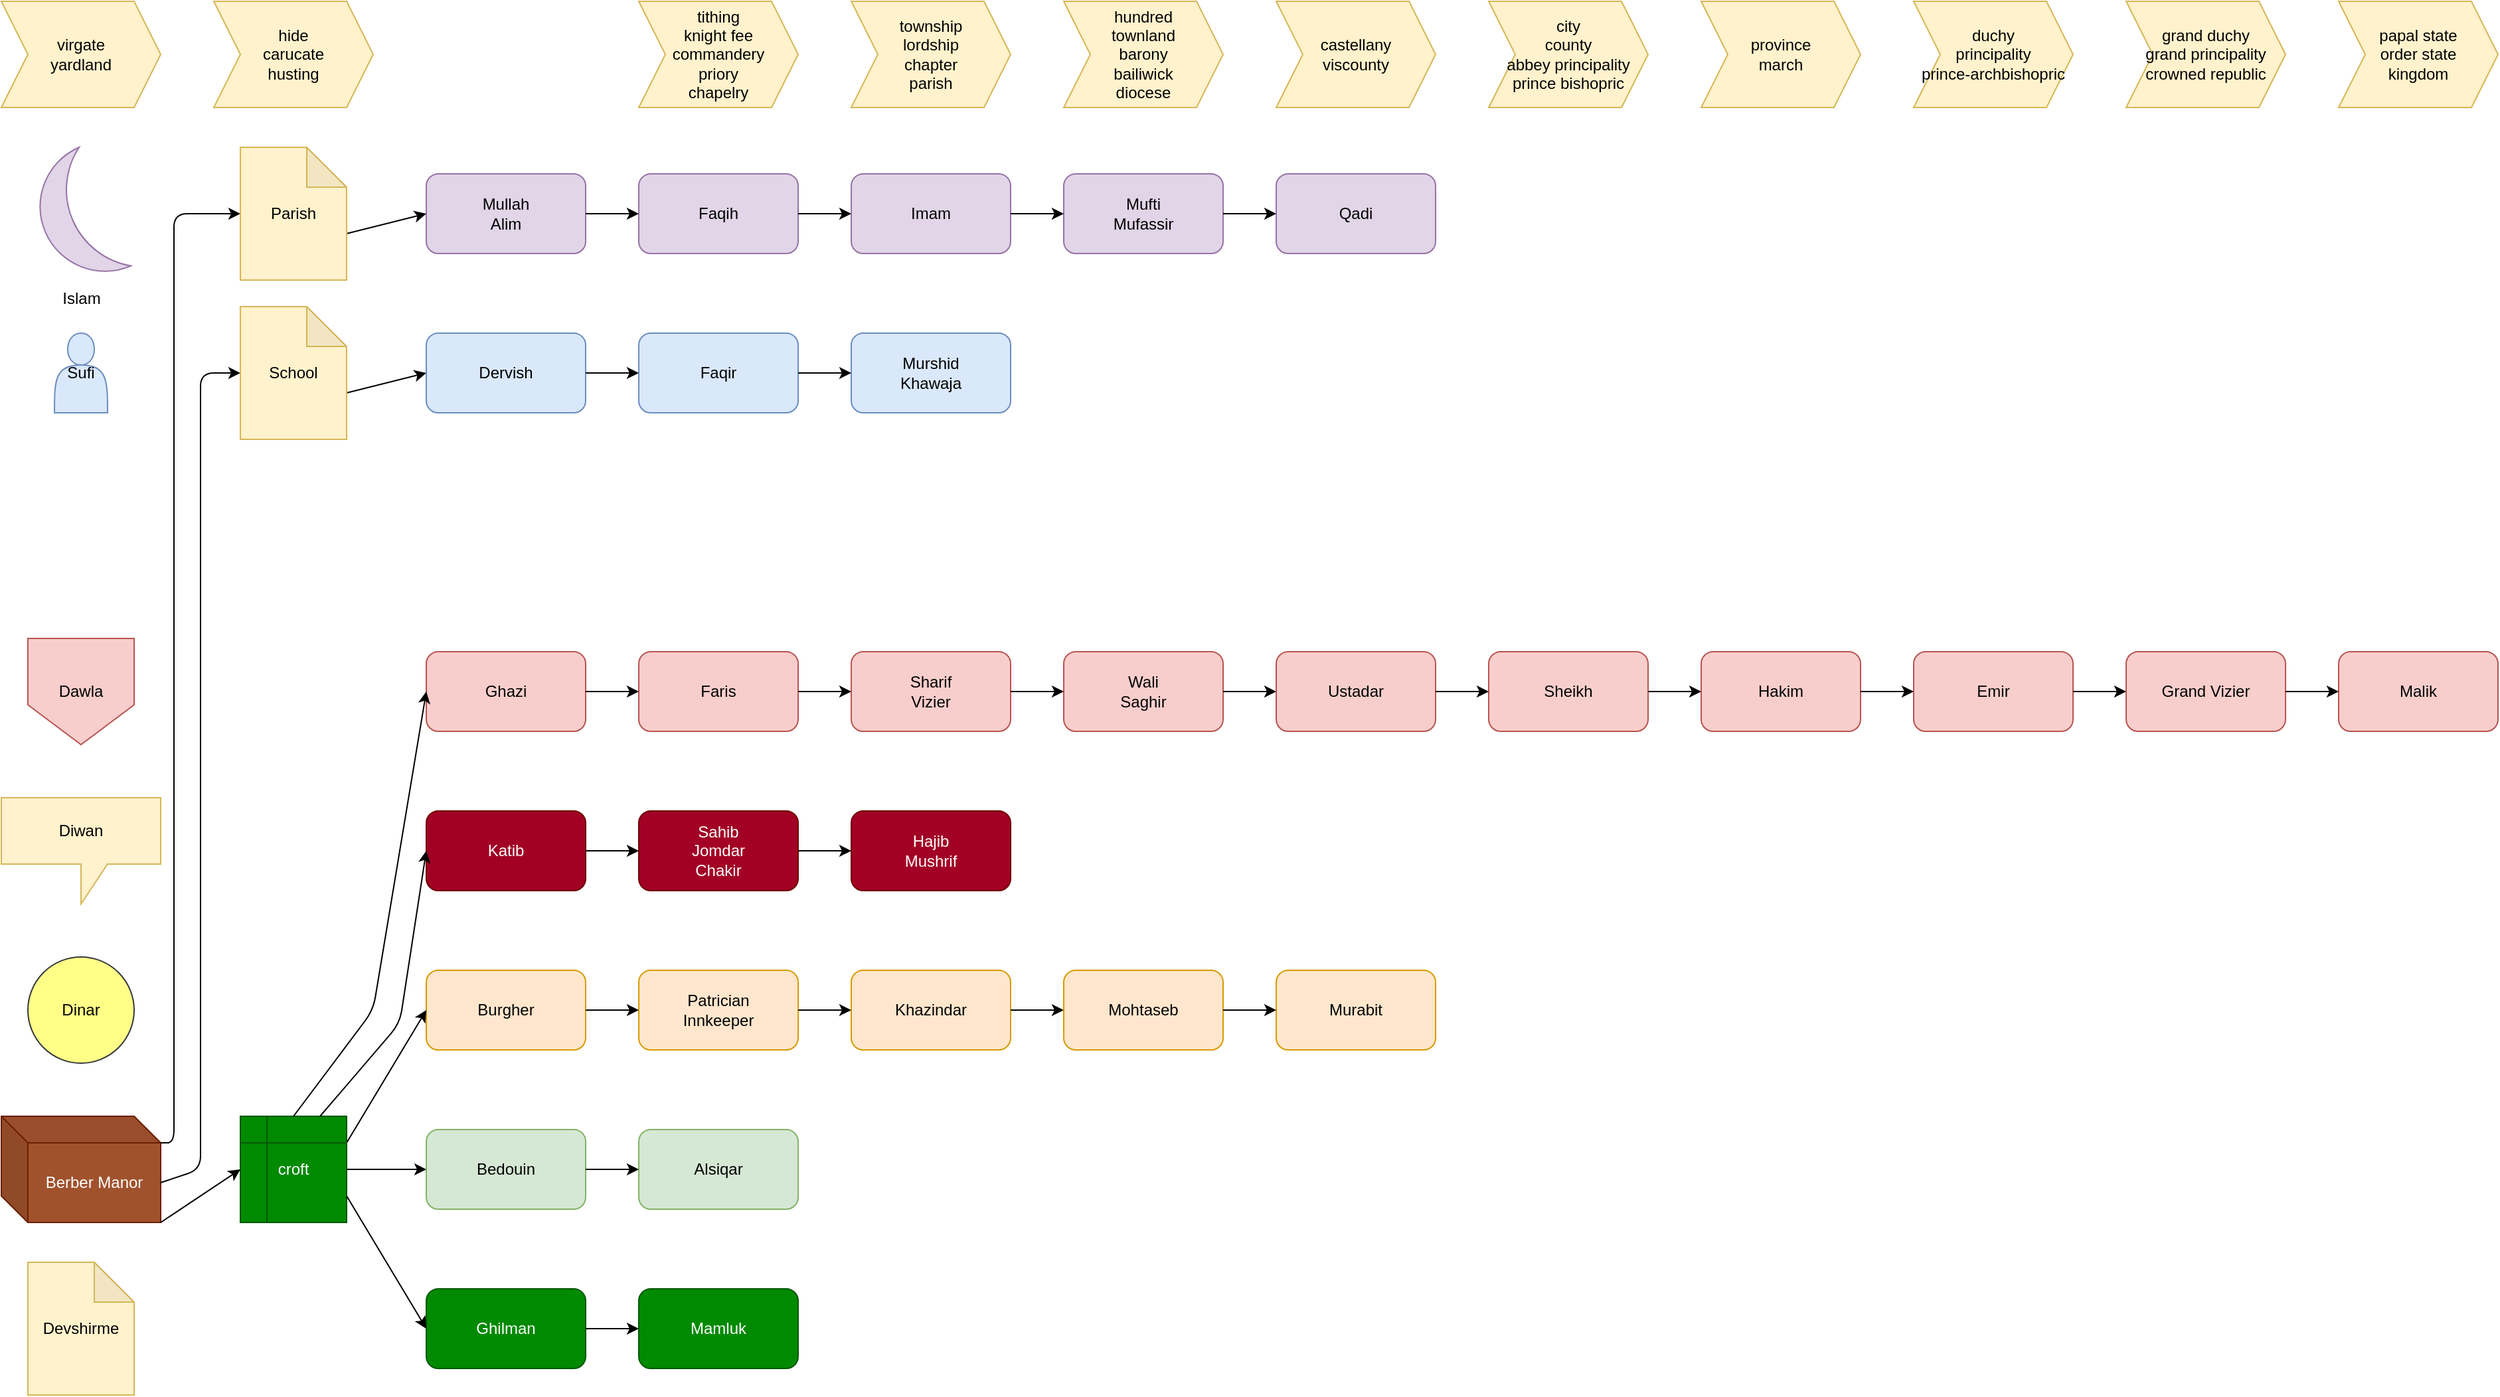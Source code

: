 <mxfile version="12.4.2" type="device" pages="1"><diagram id="fqwpL6NrUDYgaM_oACts" name="Pagina-1"><mxGraphModel dx="2249" dy="846" grid="1" gridSize="10" guides="1" tooltips="1" connect="1" arrows="1" fold="1" page="1" pageScale="1" pageWidth="827" pageHeight="1169" math="0" shadow="0"><root><mxCell id="oCK8tUkI4gXZ0sV6fzL8-0"/><mxCell id="oCK8tUkI4gXZ0sV6fzL8-1" parent="oCK8tUkI4gXZ0sV6fzL8-0"/><mxCell id="83fGAn5iUg1lBwkZTP7g-1" value="&lt;div&gt;hide&lt;/div&gt;&lt;div&gt;carucate&lt;/div&gt;&lt;div&gt;husting&lt;br&gt;&lt;/div&gt;" style="shape=step;perimeter=stepPerimeter;whiteSpace=wrap;html=1;fixedSize=1;fillColor=#fff2cc;strokeColor=#d6b656;" parent="oCK8tUkI4gXZ0sV6fzL8-1" vertex="1"><mxGeometry x="40" y="160" width="120" height="80" as="geometry"/></mxCell><mxCell id="83fGAn5iUg1lBwkZTP7g-2" value="&lt;div&gt;tithing&lt;/div&gt;&lt;div&gt;knight fee&lt;/div&gt;&lt;div&gt;commandery&lt;/div&gt;&lt;div&gt;priory&lt;/div&gt;&lt;div&gt;chapelry&lt;br&gt;&lt;/div&gt;" style="shape=step;perimeter=stepPerimeter;whiteSpace=wrap;html=1;fixedSize=1;fillColor=#fff2cc;strokeColor=#d6b656;" parent="oCK8tUkI4gXZ0sV6fzL8-1" vertex="1"><mxGeometry x="360" y="160" width="120" height="80" as="geometry"/></mxCell><mxCell id="83fGAn5iUg1lBwkZTP7g-3" value="&lt;div&gt;township&lt;/div&gt;&lt;div&gt;lordship&lt;/div&gt;&lt;div&gt;chapter&lt;/div&gt;&lt;div&gt;parish&lt;br&gt;&lt;/div&gt;" style="shape=step;perimeter=stepPerimeter;whiteSpace=wrap;html=1;fixedSize=1;fillColor=#fff2cc;strokeColor=#d6b656;" parent="oCK8tUkI4gXZ0sV6fzL8-1" vertex="1"><mxGeometry x="520" y="160" width="120" height="80" as="geometry"/></mxCell><mxCell id="83fGAn5iUg1lBwkZTP7g-4" value="&lt;div&gt;hundred&lt;/div&gt;&lt;div&gt;townland&lt;/div&gt;&lt;div&gt;barony&lt;/div&gt;&lt;div&gt;bailiwick&lt;/div&gt;&lt;div&gt;diocese&lt;/div&gt;" style="shape=step;perimeter=stepPerimeter;whiteSpace=wrap;html=1;fixedSize=1;fillColor=#fff2cc;strokeColor=#d6b656;" parent="oCK8tUkI4gXZ0sV6fzL8-1" vertex="1"><mxGeometry x="680" y="160" width="120" height="80" as="geometry"/></mxCell><mxCell id="83fGAn5iUg1lBwkZTP7g-5" value="&lt;div&gt;castellany&lt;/div&gt;&lt;div&gt;viscounty&lt;br&gt;&lt;/div&gt;" style="shape=step;perimeter=stepPerimeter;whiteSpace=wrap;html=1;fixedSize=1;fillColor=#fff2cc;strokeColor=#d6b656;" parent="oCK8tUkI4gXZ0sV6fzL8-1" vertex="1"><mxGeometry x="840" y="160" width="120" height="80" as="geometry"/></mxCell><mxCell id="83fGAn5iUg1lBwkZTP7g-6" value="&lt;div&gt;city&lt;/div&gt;&lt;div&gt;county&lt;/div&gt;&lt;div&gt;abbey principality&lt;/div&gt;&lt;div&gt;prince bishopric&lt;br&gt;&lt;/div&gt;" style="shape=step;perimeter=stepPerimeter;whiteSpace=wrap;html=1;fixedSize=1;fillColor=#fff2cc;strokeColor=#d6b656;" parent="oCK8tUkI4gXZ0sV6fzL8-1" vertex="1"><mxGeometry x="1000" y="160" width="120" height="80" as="geometry"/></mxCell><mxCell id="83fGAn5iUg1lBwkZTP7g-7" value="&lt;div&gt;province&lt;/div&gt;&lt;div&gt;march&lt;br&gt;&lt;/div&gt;" style="shape=step;perimeter=stepPerimeter;whiteSpace=wrap;html=1;fixedSize=1;fillColor=#fff2cc;strokeColor=#d6b656;" parent="oCK8tUkI4gXZ0sV6fzL8-1" vertex="1"><mxGeometry x="1160" y="160" width="120" height="80" as="geometry"/></mxCell><mxCell id="83fGAn5iUg1lBwkZTP7g-8" value="&lt;div&gt;duchy&lt;/div&gt;&lt;div&gt;principality&lt;/div&gt;&lt;div&gt;prince-archbishopric&lt;br&gt;&lt;/div&gt;" style="shape=step;perimeter=stepPerimeter;whiteSpace=wrap;html=1;fixedSize=1;fillColor=#fff2cc;strokeColor=#d6b656;" parent="oCK8tUkI4gXZ0sV6fzL8-1" vertex="1"><mxGeometry x="1320" y="160" width="120" height="80" as="geometry"/></mxCell><mxCell id="83fGAn5iUg1lBwkZTP7g-9" value="&lt;div&gt;grand duchy&lt;/div&gt;&lt;div&gt;grand principality&lt;/div&gt;&lt;div&gt;crowned republic&lt;br&gt;&lt;/div&gt;" style="shape=step;perimeter=stepPerimeter;whiteSpace=wrap;html=1;fixedSize=1;fillColor=#fff2cc;strokeColor=#d6b656;" parent="oCK8tUkI4gXZ0sV6fzL8-1" vertex="1"><mxGeometry x="1480" y="160" width="120" height="80" as="geometry"/></mxCell><mxCell id="83fGAn5iUg1lBwkZTP7g-10" value="&lt;div&gt;papal state&lt;/div&gt;&lt;div&gt;order state&lt;/div&gt;&lt;div&gt;kingdom&lt;br&gt;&lt;/div&gt;" style="shape=step;perimeter=stepPerimeter;whiteSpace=wrap;html=1;fixedSize=1;fillColor=#fff2cc;strokeColor=#d6b656;" parent="oCK8tUkI4gXZ0sV6fzL8-1" vertex="1"><mxGeometry x="1640" y="160" width="120" height="80" as="geometry"/></mxCell><mxCell id="83fGAn5iUg1lBwkZTP7g-11" value="&lt;div&gt;virgate&lt;/div&gt;&lt;div&gt;yardland&lt;/div&gt;" style="shape=step;perimeter=stepPerimeter;whiteSpace=wrap;html=1;fixedSize=1;fillColor=#fff2cc;strokeColor=#d6b656;" parent="oCK8tUkI4gXZ0sV6fzL8-1" vertex="1"><mxGeometry x="-120" y="160" width="120" height="80" as="geometry"/></mxCell><mxCell id="gKCgqKaBYZqM5Lune7bw-1" value="Mullah&lt;br&gt;Alim" style="rounded=1;whiteSpace=wrap;html=1;fillColor=#e1d5e7;strokeColor=#9673a6;" parent="oCK8tUkI4gXZ0sV6fzL8-1" vertex="1"><mxGeometry x="200" y="290" width="120" height="60" as="geometry"/></mxCell><mxCell id="gKCgqKaBYZqM5Lune7bw-2" value="Faqih" style="rounded=1;whiteSpace=wrap;html=1;fillColor=#e1d5e7;strokeColor=#9673a6;" parent="oCK8tUkI4gXZ0sV6fzL8-1" vertex="1"><mxGeometry x="360" y="290" width="120" height="60" as="geometry"/></mxCell><mxCell id="gKCgqKaBYZqM5Lune7bw-4" value="" style="endArrow=classic;html=1;entryX=0;entryY=0.5;entryDx=0;entryDy=0;exitX=1;exitY=0.5;exitDx=0;exitDy=0;" parent="oCK8tUkI4gXZ0sV6fzL8-1" source="gKCgqKaBYZqM5Lune7bw-1" target="gKCgqKaBYZqM5Lune7bw-2" edge="1"><mxGeometry width="50" height="50" relative="1" as="geometry"><mxPoint x="320" y="400" as="sourcePoint"/><mxPoint x="360" y="400" as="targetPoint"/></mxGeometry></mxCell><mxCell id="gKCgqKaBYZqM5Lune7bw-5" value="Imam" style="rounded=1;whiteSpace=wrap;html=1;fillColor=#e1d5e7;strokeColor=#9673a6;" parent="oCK8tUkI4gXZ0sV6fzL8-1" vertex="1"><mxGeometry x="520" y="290" width="120" height="60" as="geometry"/></mxCell><mxCell id="gKCgqKaBYZqM5Lune7bw-6" value="Mufti&lt;br&gt;Mufassir" style="rounded=1;whiteSpace=wrap;html=1;fillColor=#e1d5e7;strokeColor=#9673a6;" parent="oCK8tUkI4gXZ0sV6fzL8-1" vertex="1"><mxGeometry x="680" y="290" width="120" height="60" as="geometry"/></mxCell><mxCell id="Omfk2hp4mNCDe5MxwnNr-1" value="Qadi" style="rounded=1;whiteSpace=wrap;html=1;fillColor=#e1d5e7;strokeColor=#9673a6;" parent="oCK8tUkI4gXZ0sV6fzL8-1" vertex="1"><mxGeometry x="840" y="290" width="120" height="60" as="geometry"/></mxCell><mxCell id="SqtimmO35dM7RX1YcPdz-0" value="Dervish" style="rounded=1;whiteSpace=wrap;html=1;fillColor=#dae8fc;strokeColor=#6c8ebf;" parent="oCK8tUkI4gXZ0sV6fzL8-1" vertex="1"><mxGeometry x="200" y="410" width="120" height="60" as="geometry"/></mxCell><mxCell id="SqtimmO35dM7RX1YcPdz-1" value="Faqir" style="rounded=1;whiteSpace=wrap;html=1;fillColor=#dae8fc;strokeColor=#6c8ebf;" parent="oCK8tUkI4gXZ0sV6fzL8-1" vertex="1"><mxGeometry x="360" y="410" width="120" height="60" as="geometry"/></mxCell><mxCell id="SqtimmO35dM7RX1YcPdz-2" value="Murshid&lt;br&gt;Khawaja" style="rounded=1;whiteSpace=wrap;html=1;fillColor=#dae8fc;strokeColor=#6c8ebf;" parent="oCK8tUkI4gXZ0sV6fzL8-1" vertex="1"><mxGeometry x="520" y="410" width="120" height="60" as="geometry"/></mxCell><mxCell id="5Yn5yn_RGyYrmo0M43x6-2" value="" style="endArrow=classic;html=1;entryX=0;entryY=0.5;entryDx=0;entryDy=0;exitX=1;exitY=0.5;exitDx=0;exitDy=0;" parent="oCK8tUkI4gXZ0sV6fzL8-1" source="gKCgqKaBYZqM5Lune7bw-6" target="Omfk2hp4mNCDe5MxwnNr-1" edge="1"><mxGeometry width="50" height="50" relative="1" as="geometry"><mxPoint x="880" y="280" as="sourcePoint"/><mxPoint x="1080" y="280" as="targetPoint"/></mxGeometry></mxCell><mxCell id="5Yn5yn_RGyYrmo0M43x6-3" value="" style="endArrow=classic;html=1;entryX=0;entryY=0.5;entryDx=0;entryDy=0;exitX=1;exitY=0.5;exitDx=0;exitDy=0;" parent="oCK8tUkI4gXZ0sV6fzL8-1" source="gKCgqKaBYZqM5Lune7bw-2" target="gKCgqKaBYZqM5Lune7bw-5" edge="1"><mxGeometry width="50" height="50" relative="1" as="geometry"><mxPoint x="460" y="270" as="sourcePoint"/><mxPoint x="500" y="270" as="targetPoint"/></mxGeometry></mxCell><mxCell id="5Yn5yn_RGyYrmo0M43x6-4" value="" style="endArrow=classic;html=1;entryX=0;entryY=0.5;entryDx=0;entryDy=0;exitX=1;exitY=0.5;exitDx=0;exitDy=0;" parent="oCK8tUkI4gXZ0sV6fzL8-1" source="gKCgqKaBYZqM5Lune7bw-5" target="gKCgqKaBYZqM5Lune7bw-6" edge="1"><mxGeometry width="50" height="50" relative="1" as="geometry"><mxPoint x="550" y="260" as="sourcePoint"/><mxPoint x="590" y="260" as="targetPoint"/></mxGeometry></mxCell><mxCell id="PNxsPU-OR9Gu_t92Zqk6-0" value="" style="endArrow=classic;html=1;entryX=0;entryY=0.5;entryDx=0;entryDy=0;exitX=1;exitY=0.5;exitDx=0;exitDy=0;" parent="oCK8tUkI4gXZ0sV6fzL8-1" source="SqtimmO35dM7RX1YcPdz-0" target="SqtimmO35dM7RX1YcPdz-1" edge="1"><mxGeometry width="50" height="50" relative="1" as="geometry"><mxPoint x="480" y="370" as="sourcePoint"/><mxPoint x="520" y="370" as="targetPoint"/></mxGeometry></mxCell><mxCell id="PNxsPU-OR9Gu_t92Zqk6-1" value="" style="endArrow=classic;html=1;entryX=0;entryY=0.5;entryDx=0;entryDy=0;exitX=1;exitY=0.5;exitDx=0;exitDy=0;" parent="oCK8tUkI4gXZ0sV6fzL8-1" source="SqtimmO35dM7RX1YcPdz-1" target="SqtimmO35dM7RX1YcPdz-2" edge="1"><mxGeometry width="50" height="50" relative="1" as="geometry"><mxPoint x="500" y="370" as="sourcePoint"/><mxPoint x="540" y="370" as="targetPoint"/></mxGeometry></mxCell><mxCell id="Vj21JQoXXC0ZQVAAlDIr-0" value="Dawla" style="shape=offPageConnector;whiteSpace=wrap;html=1;fillColor=#f8cecc;strokeColor=#b85450;" parent="oCK8tUkI4gXZ0sV6fzL8-1" vertex="1"><mxGeometry x="-100" y="640" width="80" height="80" as="geometry"/></mxCell><mxCell id="2w35DNSEj0eIfV8UBgP6-0" value="Ghazi" style="rounded=1;whiteSpace=wrap;html=1;fillColor=#f8cecc;strokeColor=#b85450;" parent="oCK8tUkI4gXZ0sV6fzL8-1" vertex="1"><mxGeometry x="200" y="650" width="120" height="60" as="geometry"/></mxCell><mxCell id="2Aa79_PvcjOr2t7PqL3r-0" value="Faris" style="rounded=1;whiteSpace=wrap;html=1;fillColor=#f8cecc;strokeColor=#b85450;" parent="oCK8tUkI4gXZ0sV6fzL8-1" vertex="1"><mxGeometry x="360" y="650" width="120" height="60" as="geometry"/></mxCell><mxCell id="LwAP112f449tLHpx3aPl-0" value="Sharif&lt;br&gt;Vizier" style="rounded=1;whiteSpace=wrap;html=1;fillColor=#f8cecc;strokeColor=#b85450;" parent="oCK8tUkI4gXZ0sV6fzL8-1" vertex="1"><mxGeometry x="520" y="650" width="120" height="60" as="geometry"/></mxCell><mxCell id="PcAlQNiPRO1VjJI9oHBz-0" value="Wali&lt;br&gt;Saghir" style="rounded=1;whiteSpace=wrap;html=1;fillColor=#f8cecc;strokeColor=#b85450;" parent="oCK8tUkI4gXZ0sV6fzL8-1" vertex="1"><mxGeometry x="680" y="650" width="120" height="60" as="geometry"/></mxCell><mxCell id="oSH6JOHfdkm9T1XpB9lV-0" value="Ustadar" style="rounded=1;whiteSpace=wrap;html=1;fillColor=#f8cecc;strokeColor=#b85450;" parent="oCK8tUkI4gXZ0sV6fzL8-1" vertex="1"><mxGeometry x="840" y="650" width="120" height="60" as="geometry"/></mxCell><mxCell id="yfQY9L-E9nPQF1rfQLSz-0" value="Sheikh" style="rounded=1;whiteSpace=wrap;html=1;fillColor=#f8cecc;strokeColor=#b85450;" parent="oCK8tUkI4gXZ0sV6fzL8-1" vertex="1"><mxGeometry x="1000" y="650" width="120" height="60" as="geometry"/></mxCell><mxCell id="dvQabn82KWzEI1NCNGsV-0" value="Hakim" style="rounded=1;whiteSpace=wrap;html=1;fillColor=#f8cecc;strokeColor=#b85450;" parent="oCK8tUkI4gXZ0sV6fzL8-1" vertex="1"><mxGeometry x="1160" y="650" width="120" height="60" as="geometry"/></mxCell><mxCell id="08Y9eFM6RSt16kq9Ph3S-0" value="&lt;div&gt;Emir&lt;/div&gt;" style="rounded=1;whiteSpace=wrap;html=1;fillColor=#f8cecc;strokeColor=#b85450;" parent="oCK8tUkI4gXZ0sV6fzL8-1" vertex="1"><mxGeometry x="1320" y="650" width="120" height="60" as="geometry"/></mxCell><mxCell id="t0ER8UB19njq66rI70_L-0" value="&lt;div&gt;Grand Vizier&lt;/div&gt;" style="rounded=1;whiteSpace=wrap;html=1;fillColor=#f8cecc;strokeColor=#b85450;" parent="oCK8tUkI4gXZ0sV6fzL8-1" vertex="1"><mxGeometry x="1480" y="650" width="120" height="60" as="geometry"/></mxCell><mxCell id="MgmVeEAZFgEU_n-fjbBa-0" value="Malik" style="rounded=1;whiteSpace=wrap;html=1;fillColor=#f8cecc;strokeColor=#b85450;" parent="oCK8tUkI4gXZ0sV6fzL8-1" vertex="1"><mxGeometry x="1640" y="650" width="120" height="60" as="geometry"/></mxCell><mxCell id="MgmVeEAZFgEU_n-fjbBa-1" value="" style="endArrow=classic;html=1;entryX=0;entryY=0.5;entryDx=0;entryDy=0;exitX=1;exitY=0.5;exitDx=0;exitDy=0;" parent="oCK8tUkI4gXZ0sV6fzL8-1" source="t0ER8UB19njq66rI70_L-0" target="MgmVeEAZFgEU_n-fjbBa-0" edge="1"><mxGeometry width="50" height="50" relative="1" as="geometry"><mxPoint x="1780" y="460" as="sourcePoint"/><mxPoint x="1820" y="460" as="targetPoint"/></mxGeometry></mxCell><mxCell id="MgmVeEAZFgEU_n-fjbBa-2" value="" style="endArrow=classic;html=1;entryX=0;entryY=0.5;entryDx=0;entryDy=0;exitX=1;exitY=0.5;exitDx=0;exitDy=0;" parent="oCK8tUkI4gXZ0sV6fzL8-1" source="08Y9eFM6RSt16kq9Ph3S-0" target="t0ER8UB19njq66rI70_L-0" edge="1"><mxGeometry width="50" height="50" relative="1" as="geometry"><mxPoint x="1680" y="500" as="sourcePoint"/><mxPoint x="1720" y="500" as="targetPoint"/></mxGeometry></mxCell><mxCell id="MgmVeEAZFgEU_n-fjbBa-3" value="" style="endArrow=classic;html=1;entryX=0;entryY=0.5;entryDx=0;entryDy=0;exitX=1;exitY=0.5;exitDx=0;exitDy=0;" parent="oCK8tUkI4gXZ0sV6fzL8-1" source="dvQabn82KWzEI1NCNGsV-0" target="08Y9eFM6RSt16kq9Ph3S-0" edge="1"><mxGeometry width="50" height="50" relative="1" as="geometry"><mxPoint x="1260" y="460" as="sourcePoint"/><mxPoint x="1300" y="460" as="targetPoint"/></mxGeometry></mxCell><mxCell id="MgmVeEAZFgEU_n-fjbBa-4" value="" style="endArrow=classic;html=1;entryX=0;entryY=0.5;entryDx=0;entryDy=0;exitX=1;exitY=0.5;exitDx=0;exitDy=0;" parent="oCK8tUkI4gXZ0sV6fzL8-1" source="yfQY9L-E9nPQF1rfQLSz-0" target="dvQabn82KWzEI1NCNGsV-0" edge="1"><mxGeometry width="50" height="50" relative="1" as="geometry"><mxPoint x="1210" y="590" as="sourcePoint"/><mxPoint x="1250" y="590" as="targetPoint"/></mxGeometry></mxCell><mxCell id="MgmVeEAZFgEU_n-fjbBa-5" value="" style="endArrow=classic;html=1;entryX=0;entryY=0.5;entryDx=0;entryDy=0;exitX=1;exitY=0.5;exitDx=0;exitDy=0;" parent="oCK8tUkI4gXZ0sV6fzL8-1" source="oSH6JOHfdkm9T1XpB9lV-0" target="yfQY9L-E9nPQF1rfQLSz-0" edge="1"><mxGeometry width="50" height="50" relative="1" as="geometry"><mxPoint x="770" y="600" as="sourcePoint"/><mxPoint x="810" y="600" as="targetPoint"/></mxGeometry></mxCell><mxCell id="MgmVeEAZFgEU_n-fjbBa-6" value="" style="endArrow=classic;html=1;entryX=0;entryY=0.5;entryDx=0;entryDy=0;exitX=1;exitY=0.5;exitDx=0;exitDy=0;" parent="oCK8tUkI4gXZ0sV6fzL8-1" source="PcAlQNiPRO1VjJI9oHBz-0" target="oSH6JOHfdkm9T1XpB9lV-0" edge="1"><mxGeometry width="50" height="50" relative="1" as="geometry"><mxPoint x="720" y="590" as="sourcePoint"/><mxPoint x="760" y="590" as="targetPoint"/></mxGeometry></mxCell><mxCell id="MgmVeEAZFgEU_n-fjbBa-7" value="" style="endArrow=classic;html=1;entryX=0;entryY=0.5;entryDx=0;entryDy=0;exitX=1;exitY=0.5;exitDx=0;exitDy=0;" parent="oCK8tUkI4gXZ0sV6fzL8-1" source="LwAP112f449tLHpx3aPl-0" target="PcAlQNiPRO1VjJI9oHBz-0" edge="1"><mxGeometry width="50" height="50" relative="1" as="geometry"><mxPoint x="700" y="590" as="sourcePoint"/><mxPoint x="740" y="590" as="targetPoint"/></mxGeometry></mxCell><mxCell id="MgmVeEAZFgEU_n-fjbBa-8" value="" style="endArrow=classic;html=1;entryX=0;entryY=0.5;entryDx=0;entryDy=0;exitX=1;exitY=0.5;exitDx=0;exitDy=0;" parent="oCK8tUkI4gXZ0sV6fzL8-1" source="2Aa79_PvcjOr2t7PqL3r-0" target="LwAP112f449tLHpx3aPl-0" edge="1"><mxGeometry width="50" height="50" relative="1" as="geometry"><mxPoint x="700" y="590" as="sourcePoint"/><mxPoint x="740" y="590" as="targetPoint"/></mxGeometry></mxCell><mxCell id="MgmVeEAZFgEU_n-fjbBa-9" value="" style="endArrow=classic;html=1;entryX=0;entryY=0.5;entryDx=0;entryDy=0;exitX=1;exitY=0.5;exitDx=0;exitDy=0;" parent="oCK8tUkI4gXZ0sV6fzL8-1" source="2w35DNSEj0eIfV8UBgP6-0" target="2Aa79_PvcjOr2t7PqL3r-0" edge="1"><mxGeometry width="50" height="50" relative="1" as="geometry"><mxPoint x="370" y="620" as="sourcePoint"/><mxPoint x="410" y="620" as="targetPoint"/></mxGeometry></mxCell><mxCell id="z2Wq4WRmOXY1jUi4pLSN-0" value="&lt;div&gt;Katib&lt;/div&gt;" style="rounded=1;whiteSpace=wrap;html=1;fillColor=#a20025;strokeColor=#6F0000;fontColor=#ffffff;" parent="oCK8tUkI4gXZ0sV6fzL8-1" vertex="1"><mxGeometry x="200" y="770" width="120" height="60" as="geometry"/></mxCell><mxCell id="pjw3sNTV9NjiQqiQlvoV-0" value="&lt;div&gt;Sahib&lt;/div&gt;&lt;div&gt;Jomdar&lt;/div&gt;&lt;div&gt;Chakir&lt;/div&gt;" style="rounded=1;whiteSpace=wrap;html=1;fillColor=#a20025;strokeColor=#6F0000;fontColor=#ffffff;" parent="oCK8tUkI4gXZ0sV6fzL8-1" vertex="1"><mxGeometry x="360" y="770" width="120" height="60" as="geometry"/></mxCell><mxCell id="2Igj7mUXKYqTI0HOGa1y-0" value="&lt;div&gt;Hajib&lt;/div&gt;&lt;div&gt;Mushrif&lt;/div&gt;" style="rounded=1;whiteSpace=wrap;html=1;fillColor=#a20025;strokeColor=#6F0000;fontColor=#ffffff;" parent="oCK8tUkI4gXZ0sV6fzL8-1" vertex="1"><mxGeometry x="520" y="770" width="120" height="60" as="geometry"/></mxCell><mxCell id="gh5mvnGOIFd5tuoDdjmZ-2" value="" style="endArrow=classic;html=1;entryX=0;entryY=0.5;entryDx=0;entryDy=0;exitX=1;exitY=0.5;exitDx=0;exitDy=0;" parent="oCK8tUkI4gXZ0sV6fzL8-1" source="pjw3sNTV9NjiQqiQlvoV-0" target="2Igj7mUXKYqTI0HOGa1y-0" edge="1"><mxGeometry width="50" height="50" relative="1" as="geometry"><mxPoint x="370" y="880" as="sourcePoint"/><mxPoint x="410" y="880" as="targetPoint"/></mxGeometry></mxCell><mxCell id="gh5mvnGOIFd5tuoDdjmZ-3" value="" style="endArrow=classic;html=1;entryX=0;entryY=0.5;entryDx=0;entryDy=0;exitX=1;exitY=0.5;exitDx=0;exitDy=0;" parent="oCK8tUkI4gXZ0sV6fzL8-1" source="z2Wq4WRmOXY1jUi4pLSN-0" target="pjw3sNTV9NjiQqiQlvoV-0" edge="1"><mxGeometry width="50" height="50" relative="1" as="geometry"><mxPoint x="300" y="900" as="sourcePoint"/><mxPoint x="340" y="900" as="targetPoint"/></mxGeometry></mxCell><mxCell id="0Vyex8PMv7TbCB19O0zr-0" value="Patrician&lt;br&gt;Innkeeper" style="rounded=1;whiteSpace=wrap;html=1;fillColor=#ffe6cc;strokeColor=#d79b00;" parent="oCK8tUkI4gXZ0sV6fzL8-1" vertex="1"><mxGeometry x="360" y="890" width="120" height="60" as="geometry"/></mxCell><mxCell id="JCthD6ASfeWcV_RAOXGS-0" value="Khazindar" style="rounded=1;whiteSpace=wrap;html=1;fillColor=#ffe6cc;strokeColor=#d79b00;" parent="oCK8tUkI4gXZ0sV6fzL8-1" vertex="1"><mxGeometry x="520" y="890" width="120" height="60" as="geometry"/></mxCell><mxCell id="gFEUu0lqK5ypKOopShAJ-0" value="Burgher" style="rounded=1;whiteSpace=wrap;html=1;fillColor=#ffe6cc;strokeColor=#d79b00;" parent="oCK8tUkI4gXZ0sV6fzL8-1" vertex="1"><mxGeometry x="200" y="890" width="120" height="60" as="geometry"/></mxCell><mxCell id="4N-jBm9g0fEGUhkpJody-3" value="" style="endArrow=classic;html=1;entryX=0;entryY=0.5;entryDx=0;entryDy=0;exitX=1;exitY=0.5;exitDx=0;exitDy=0;" parent="oCK8tUkI4gXZ0sV6fzL8-1" source="JCthD6ASfeWcV_RAOXGS-0" target="qV_M1l2GW40SyxKe6b2E-0" edge="1"><mxGeometry width="50" height="50" relative="1" as="geometry"><mxPoint x="800" y="920" as="sourcePoint"/><mxPoint x="1320" y="920" as="targetPoint"/></mxGeometry></mxCell><mxCell id="MWsJoeHcx7f51ZUEuAL_-0" value="" style="endArrow=classic;html=1;entryX=0;entryY=0.5;entryDx=0;entryDy=0;exitX=1;exitY=0.5;exitDx=0;exitDy=0;" parent="oCK8tUkI4gXZ0sV6fzL8-1" source="0Vyex8PMv7TbCB19O0zr-0" target="JCthD6ASfeWcV_RAOXGS-0" edge="1"><mxGeometry width="50" height="50" relative="1" as="geometry"><mxPoint x="110" y="870" as="sourcePoint"/><mxPoint x="150" y="870" as="targetPoint"/></mxGeometry></mxCell><mxCell id="MWsJoeHcx7f51ZUEuAL_-1" value="" style="endArrow=classic;html=1;entryX=0;entryY=0.5;entryDx=0;entryDy=0;exitX=1;exitY=0.5;exitDx=0;exitDy=0;" parent="oCK8tUkI4gXZ0sV6fzL8-1" source="gFEUu0lqK5ypKOopShAJ-0" target="0Vyex8PMv7TbCB19O0zr-0" edge="1"><mxGeometry width="50" height="50" relative="1" as="geometry"><mxPoint x="70" y="850" as="sourcePoint"/><mxPoint x="110" y="850" as="targetPoint"/></mxGeometry></mxCell><mxCell id="F2HPrOt9V80UaVafM3Fn-0" value="Bedouin" style="rounded=1;whiteSpace=wrap;html=1;fillColor=#d5e8d4;strokeColor=#82b366;" parent="oCK8tUkI4gXZ0sV6fzL8-1" vertex="1"><mxGeometry x="200" y="1010" width="120" height="60" as="geometry"/></mxCell><mxCell id="HfyW_LQKj4yQppmq491T-0" value="&lt;div&gt;Alsiqar&lt;/div&gt;" style="rounded=1;whiteSpace=wrap;html=1;fillColor=#d5e8d4;strokeColor=#82b366;" parent="oCK8tUkI4gXZ0sV6fzL8-1" vertex="1"><mxGeometry x="360" y="1010" width="120" height="60" as="geometry"/></mxCell><mxCell id="8b84hfvDX3lVodEZiDAX-4" value="" style="endArrow=classic;html=1;entryX=0;entryY=0.5;entryDx=0;entryDy=0;exitX=1;exitY=0.5;exitDx=0;exitDy=0;" parent="oCK8tUkI4gXZ0sV6fzL8-1" source="F2HPrOt9V80UaVafM3Fn-0" target="HfyW_LQKj4yQppmq491T-0" edge="1"><mxGeometry width="50" height="50" relative="1" as="geometry"><mxPoint x="340" y="1140" as="sourcePoint"/><mxPoint x="380" y="1140" as="targetPoint"/></mxGeometry></mxCell><mxCell id="dEji5D6GqIUN30gGP0cM-0" value="Dinar" style="ellipse;whiteSpace=wrap;html=1;aspect=fixed;fillColor=#ffff88;strokeColor=#36393d;" parent="oCK8tUkI4gXZ0sV6fzL8-1" vertex="1"><mxGeometry x="-100" y="880" width="80" height="80" as="geometry"/></mxCell><mxCell id="9JwFpcBor_ViyKoCyKX9-0" value="Sufi" style="shape=actor;whiteSpace=wrap;html=1;fillColor=#dae8fc;strokeColor=#6c8ebf;" parent="oCK8tUkI4gXZ0sV6fzL8-1" vertex="1"><mxGeometry x="-80" y="410" width="40" height="60" as="geometry"/></mxCell><mxCell id="6jApkif6oSSFDTe_UDc7-0" value="Berber Manor" style="shape=cube;whiteSpace=wrap;html=1;boundedLbl=1;backgroundOutline=1;darkOpacity=0.05;darkOpacity2=0.1;fillColor=#a0522d;strokeColor=#6D1F00;fontColor=#ffffff;" parent="oCK8tUkI4gXZ0sV6fzL8-1" vertex="1"><mxGeometry x="-120" y="1000" width="120" height="80" as="geometry"/></mxCell><mxCell id="bS0sR2kwZ3CgfFbuPTSE-0" value="Devshirme" style="shape=note;whiteSpace=wrap;html=1;backgroundOutline=1;darkOpacity=0.05;fillColor=#fff2cc;strokeColor=#d6b656;" parent="oCK8tUkI4gXZ0sV6fzL8-1" vertex="1"><mxGeometry x="-100" y="1110" width="80" height="100" as="geometry"/></mxCell><mxCell id="cX49zFSBdbblm7YNsId7-1" value="" style="endArrow=classic;html=1;entryX=0;entryY=0.5;entryDx=0;entryDy=0;exitX=1;exitY=0.25;exitDx=0;exitDy=0;" parent="oCK8tUkI4gXZ0sV6fzL8-1" source="ndCWDj3-9gPNlr2RGcUk-1" target="gFEUu0lqK5ypKOopShAJ-0" edge="1"><mxGeometry width="50" height="50" relative="1" as="geometry"><mxPoint x="40" y="1280" as="sourcePoint"/><mxPoint x="90" y="1230" as="targetPoint"/></mxGeometry></mxCell><mxCell id="ndCWDj3-9gPNlr2RGcUk-1" value="croft" style="shape=internalStorage;whiteSpace=wrap;html=1;backgroundOutline=1;fillColor=#008a00;strokeColor=#005700;fontColor=#ffffff;" parent="oCK8tUkI4gXZ0sV6fzL8-1" vertex="1"><mxGeometry x="60" y="1000" width="80" height="80" as="geometry"/></mxCell><mxCell id="ndCWDj3-9gPNlr2RGcUk-3" value="" style="endArrow=classic;html=1;entryX=0;entryY=0.5;entryDx=0;entryDy=0;exitX=1;exitY=0.5;exitDx=0;exitDy=0;" parent="oCK8tUkI4gXZ0sV6fzL8-1" source="ndCWDj3-9gPNlr2RGcUk-1" target="F2HPrOt9V80UaVafM3Fn-0" edge="1"><mxGeometry width="50" height="50" relative="1" as="geometry"><mxPoint x="60" y="830" as="sourcePoint"/><mxPoint x="100" y="830" as="targetPoint"/></mxGeometry></mxCell><mxCell id="ndCWDj3-9gPNlr2RGcUk-5" value="" style="endArrow=classic;html=1;entryX=0;entryY=0.5;entryDx=0;entryDy=0;exitX=0.75;exitY=0;exitDx=0;exitDy=0;" parent="oCK8tUkI4gXZ0sV6fzL8-1" source="ndCWDj3-9gPNlr2RGcUk-1" target="z2Wq4WRmOXY1jUi4pLSN-0" edge="1"><mxGeometry width="50" height="50" relative="1" as="geometry"><mxPoint x="110" y="880" as="sourcePoint"/><mxPoint x="150" y="880" as="targetPoint"/><Array as="points"><mxPoint x="180" y="930"/></Array></mxGeometry></mxCell><mxCell id="ndCWDj3-9gPNlr2RGcUk-6" value="" style="endArrow=classic;html=1;entryX=0;entryY=0.5;entryDx=0;entryDy=0;exitX=0.5;exitY=0;exitDx=0;exitDy=0;" parent="oCK8tUkI4gXZ0sV6fzL8-1" source="ndCWDj3-9gPNlr2RGcUk-1" target="2w35DNSEj0eIfV8UBgP6-0" edge="1"><mxGeometry width="50" height="50" relative="1" as="geometry"><mxPoint x="100" y="820" as="sourcePoint"/><mxPoint x="140" y="820" as="targetPoint"/><Array as="points"><mxPoint x="160" y="920"/></Array></mxGeometry></mxCell><mxCell id="ndCWDj3-9gPNlr2RGcUk-8" value="" style="endArrow=classic;html=1;entryX=0;entryY=0.5;entryDx=0;entryDy=0;exitX=0;exitY=0;exitDx=80;exitDy=65;exitPerimeter=0;" parent="oCK8tUkI4gXZ0sV6fzL8-1" source="aelIZPS3rIGG0CiNxevu-0" target="SqtimmO35dM7RX1YcPdz-0" edge="1"><mxGeometry width="50" height="50" relative="1" as="geometry"><mxPoint x="170" y="490" as="sourcePoint"/><mxPoint x="-260" y="510" as="targetPoint"/></mxGeometry></mxCell><mxCell id="ndCWDj3-9gPNlr2RGcUk-9" value="" style="endArrow=classic;html=1;entryX=0;entryY=0.5;entryDx=0;entryDy=0;exitX=0;exitY=0;exitDx=80;exitDy=65;exitPerimeter=0;" parent="oCK8tUkI4gXZ0sV6fzL8-1" source="AkzYTS1SZQ8eJWIY_BGp-0" target="gKCgqKaBYZqM5Lune7bw-1" edge="1"><mxGeometry width="50" height="50" relative="1" as="geometry"><mxPoint x="180" y="280" as="sourcePoint"/><mxPoint x="-270" y="420" as="targetPoint"/></mxGeometry></mxCell><mxCell id="ndCWDj3-9gPNlr2RGcUk-10" value="" style="endArrow=classic;html=1;entryX=0;entryY=0.5;entryDx=0;entryDy=0;exitX=1;exitY=1;exitDx=0;exitDy=0;exitPerimeter=0;" parent="oCK8tUkI4gXZ0sV6fzL8-1" source="6jApkif6oSSFDTe_UDc7-0" target="ndCWDj3-9gPNlr2RGcUk-1" edge="1"><mxGeometry width="50" height="50" relative="1" as="geometry"><mxPoint x="-20" y="1060" as="sourcePoint"/><mxPoint x="-50" y="1230" as="targetPoint"/></mxGeometry></mxCell><mxCell id="VFju4oLxIAiLwlMKMUl2-3" value="" style="endArrow=classic;html=1;exitX=0;exitY=0;exitDx=120;exitDy=50;entryX=0;entryY=0.5;entryDx=0;entryDy=0;entryPerimeter=0;exitPerimeter=0;" parent="oCK8tUkI4gXZ0sV6fzL8-1" source="6jApkif6oSSFDTe_UDc7-0" target="aelIZPS3rIGG0CiNxevu-0" edge="1"><mxGeometry width="50" height="50" relative="1" as="geometry"><mxPoint x="-20" y="1040" as="sourcePoint"/><mxPoint x="40" y="400" as="targetPoint"/><Array as="points"><mxPoint x="30" y="1040"/><mxPoint x="30" y="440"/></Array></mxGeometry></mxCell><mxCell id="VFju4oLxIAiLwlMKMUl2-4" value="" style="endArrow=classic;html=1;exitX=0;exitY=0;exitDx=120;exitDy=20;exitPerimeter=0;entryX=0;entryY=0.5;entryDx=0;entryDy=0;entryPerimeter=0;" parent="oCK8tUkI4gXZ0sV6fzL8-1" source="6jApkif6oSSFDTe_UDc7-0" target="AkzYTS1SZQ8eJWIY_BGp-0" edge="1"><mxGeometry width="50" height="50" relative="1" as="geometry"><mxPoint x="-20" y="1020" as="sourcePoint"/><mxPoint x="40" y="300" as="targetPoint"/><Array as="points"><mxPoint x="10" y="1020"/><mxPoint x="10" y="320"/></Array></mxGeometry></mxCell><mxCell id="SdyoMZNdkbKUpXLXkgpl-0" value="Diwan" style="shape=callout;whiteSpace=wrap;html=1;perimeter=calloutPerimeter;fillColor=#fff2cc;strokeColor=#d6b656;" parent="oCK8tUkI4gXZ0sV6fzL8-1" vertex="1"><mxGeometry x="-120" y="760" width="120" height="80" as="geometry"/></mxCell><mxCell id="aelIZPS3rIGG0CiNxevu-0" value="School" style="shape=note;whiteSpace=wrap;html=1;backgroundOutline=1;darkOpacity=0.05;fillColor=#fff2cc;strokeColor=#d6b656;" parent="oCK8tUkI4gXZ0sV6fzL8-1" vertex="1"><mxGeometry x="60" y="390" width="80" height="100" as="geometry"/></mxCell><mxCell id="AkzYTS1SZQ8eJWIY_BGp-0" value="Parish" style="shape=note;whiteSpace=wrap;html=1;backgroundOutline=1;darkOpacity=0.05;fillColor=#fff2cc;strokeColor=#d6b656;" parent="oCK8tUkI4gXZ0sV6fzL8-1" vertex="1"><mxGeometry x="60" y="270" width="80" height="100" as="geometry"/></mxCell><mxCell id="qV_M1l2GW40SyxKe6b2E-0" value="Mohtaseb" style="rounded=1;whiteSpace=wrap;html=1;fillColor=#ffe6cc;strokeColor=#d79b00;" parent="oCK8tUkI4gXZ0sV6fzL8-1" vertex="1"><mxGeometry x="680" y="890" width="120" height="60" as="geometry"/></mxCell><mxCell id="BjDTMD6KAaC17BBv2EoM-2" value="Murabit" style="rounded=1;whiteSpace=wrap;html=1;fillColor=#ffe6cc;strokeColor=#d79b00;" parent="oCK8tUkI4gXZ0sV6fzL8-1" vertex="1"><mxGeometry x="840" y="890" width="120" height="60" as="geometry"/></mxCell><mxCell id="BjDTMD6KAaC17BBv2EoM-4" value="" style="endArrow=classic;html=1;entryX=0;entryY=0.5;entryDx=0;entryDy=0;exitX=1;exitY=0.5;exitDx=0;exitDy=0;" parent="oCK8tUkI4gXZ0sV6fzL8-1" source="qV_M1l2GW40SyxKe6b2E-0" target="BjDTMD6KAaC17BBv2EoM-2" edge="1"><mxGeometry width="50" height="50" relative="1" as="geometry"><mxPoint x="760" y="830" as="sourcePoint"/><mxPoint x="960" y="830" as="targetPoint"/></mxGeometry></mxCell><mxCell id="M4KeFFbHy_1Y1L0cVGcL-4" value="Islam" style="verticalLabelPosition=bottom;verticalAlign=top;html=1;shape=mxgraph.basic.moon;fillColor=#e1d5e7;strokeColor=#9673a6;" vertex="1" parent="oCK8tUkI4gXZ0sV6fzL8-1"><mxGeometry x="-97.5" y="270" width="75" height="100" as="geometry"/></mxCell><mxCell id="M4KeFFbHy_1Y1L0cVGcL-5" value="Ghilman" style="rounded=1;whiteSpace=wrap;html=1;fillColor=#008a00;strokeColor=#005700;fontColor=#ffffff;" vertex="1" parent="oCK8tUkI4gXZ0sV6fzL8-1"><mxGeometry x="200" y="1130" width="120" height="60" as="geometry"/></mxCell><mxCell id="M4KeFFbHy_1Y1L0cVGcL-6" value="Mamluk" style="rounded=1;whiteSpace=wrap;html=1;fillColor=#008a00;strokeColor=#005700;fontColor=#ffffff;" vertex="1" parent="oCK8tUkI4gXZ0sV6fzL8-1"><mxGeometry x="360" y="1130" width="120" height="60" as="geometry"/></mxCell><mxCell id="M4KeFFbHy_1Y1L0cVGcL-7" value="" style="endArrow=classic;html=1;entryX=0;entryY=0.5;entryDx=0;entryDy=0;exitX=1;exitY=0.5;exitDx=0;exitDy=0;" edge="1" parent="oCK8tUkI4gXZ0sV6fzL8-1" source="M4KeFFbHy_1Y1L0cVGcL-5" target="M4KeFFbHy_1Y1L0cVGcL-6"><mxGeometry width="50" height="50" relative="1" as="geometry"><mxPoint x="160" y="1110" as="sourcePoint"/><mxPoint x="200" y="1110" as="targetPoint"/></mxGeometry></mxCell><mxCell id="M4KeFFbHy_1Y1L0cVGcL-8" value="" style="endArrow=classic;html=1;entryX=0;entryY=0.5;entryDx=0;entryDy=0;exitX=1;exitY=0.75;exitDx=0;exitDy=0;" edge="1" parent="oCK8tUkI4gXZ0sV6fzL8-1" source="ndCWDj3-9gPNlr2RGcUk-1" target="M4KeFFbHy_1Y1L0cVGcL-5"><mxGeometry width="50" height="50" relative="1" as="geometry"><mxPoint x="120" y="1120" as="sourcePoint"/><mxPoint x="160" y="1120" as="targetPoint"/></mxGeometry></mxCell></root></mxGraphModel></diagram></mxfile>